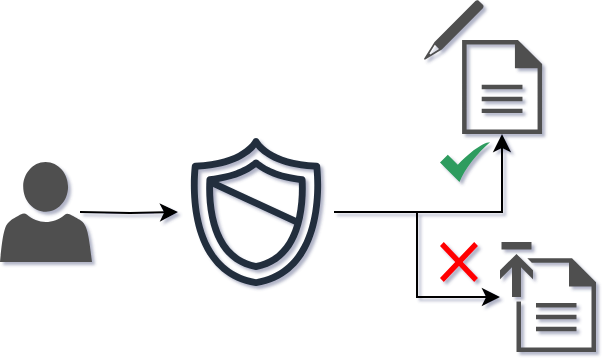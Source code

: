 <mxfile version="24.4.13" type="github">
  <diagram name="Page-1" id="icNIoHToMT_jVfy2pEq0">
    <mxGraphModel dx="624" dy="851" grid="1" gridSize="10" guides="1" tooltips="1" connect="1" arrows="1" fold="1" page="1" pageScale="1" pageWidth="850" pageHeight="1100" background="none" math="0" shadow="1">
      <root>
        <mxCell id="0" />
        <mxCell id="1" parent="0" />
        <mxCell id="zpUPX1-AgP3qRpEjRh1N-46" style="edgeStyle=orthogonalEdgeStyle;rounded=0;orthogonalLoop=1;jettySize=auto;html=1;textShadow=1;" parent="1" target="zpUPX1-AgP3qRpEjRh1N-38" edge="1">
          <mxGeometry relative="1" as="geometry">
            <mxPoint x="330" y="1335" as="sourcePoint" />
          </mxGeometry>
        </mxCell>
        <mxCell id="zpUPX1-AgP3qRpEjRh1N-41" style="edgeStyle=orthogonalEdgeStyle;rounded=0;orthogonalLoop=1;jettySize=auto;html=1;textShadow=1;" parent="1" source="zpUPX1-AgP3qRpEjRh1N-38" target="rPApMJbNqW60VbOYo9He-13" edge="1">
          <mxGeometry relative="1" as="geometry">
            <mxPoint x="501.3" y="1377" as="targetPoint" />
          </mxGeometry>
        </mxCell>
        <mxCell id="zpUPX1-AgP3qRpEjRh1N-42" style="edgeStyle=orthogonalEdgeStyle;rounded=0;orthogonalLoop=1;jettySize=auto;html=1;textShadow=1;" parent="1" source="zpUPX1-AgP3qRpEjRh1N-38" target="zpUPX1-AgP3qRpEjRh1N-39" edge="1">
          <mxGeometry relative="1" as="geometry" />
        </mxCell>
        <mxCell id="zpUPX1-AgP3qRpEjRh1N-38" value="" style="sketch=0;outlineConnect=0;fontColor=#232F3E;gradientColor=none;fillColor=#232F3D;strokeColor=none;dashed=0;verticalLabelPosition=bottom;verticalAlign=top;align=center;html=1;fontSize=12;fontStyle=0;aspect=fixed;pointerEvents=1;shape=mxgraph.aws4.shield2;textShadow=1;" parent="1" vertex="1">
          <mxGeometry x="379" y="1296" width="78" height="78" as="geometry" />
        </mxCell>
        <mxCell id="zpUPX1-AgP3qRpEjRh1N-39" value="" style="sketch=0;pointerEvents=1;shadow=0;dashed=0;html=1;strokeColor=none;fillColor=#505050;labelPosition=center;verticalLabelPosition=bottom;verticalAlign=top;outlineConnect=0;align=center;shape=mxgraph.office.concepts.document;textShadow=1;" parent="1" vertex="1">
          <mxGeometry x="521.05" y="1249" width="40" height="47" as="geometry" />
        </mxCell>
        <mxCell id="zpUPX1-AgP3qRpEjRh1N-44" value="" style="sketch=0;html=1;aspect=fixed;strokeColor=none;shadow=0;align=center;fillColor=#2D9C5E;verticalAlign=top;labelPosition=center;verticalLabelPosition=bottom;shape=mxgraph.gcp2.check;textShadow=1;" parent="1" vertex="1">
          <mxGeometry x="510" y="1300" width="25" height="20" as="geometry" />
        </mxCell>
        <mxCell id="zpUPX1-AgP3qRpEjRh1N-45" value="" style="shape=mxgraph.mockup.markup.redX;fillColor=#ff0000;html=1;shadow=0;whiteSpace=wrap;strokeColor=none;textShadow=1;" parent="1" vertex="1">
          <mxGeometry x="510" y="1350" width="19" height="20" as="geometry" />
        </mxCell>
        <mxCell id="zpUPX1-AgP3qRpEjRh1N-47" value="" style="sketch=0;pointerEvents=1;shadow=0;dashed=0;html=1;strokeColor=none;fillColor=#505050;labelPosition=center;verticalLabelPosition=bottom;verticalAlign=top;outlineConnect=0;align=center;shape=mxgraph.office.concepts.writing_pencil;textShadow=1;" parent="1" vertex="1">
          <mxGeometry x="501.92" y="1229" width="30" height="30" as="geometry" />
        </mxCell>
        <mxCell id="rPApMJbNqW60VbOYo9He-7" value="" style="sketch=0;pointerEvents=1;shadow=0;dashed=0;html=1;strokeColor=none;fillColor=#505050;labelPosition=center;verticalLabelPosition=bottom;verticalAlign=top;outlineConnect=0;align=center;shape=mxgraph.office.users.user;textShadow=1;" parent="1" vertex="1">
          <mxGeometry x="290" y="1310" width="46" height="50" as="geometry" />
        </mxCell>
        <mxCell id="rPApMJbNqW60VbOYo9He-13" value="" style="sketch=0;pointerEvents=1;shadow=0;dashed=0;html=1;strokeColor=none;fillColor=#505050;labelPosition=center;verticalLabelPosition=bottom;verticalAlign=top;outlineConnect=0;align=center;shape=mxgraph.office.concepts.upload;textShadow=1;" parent="1" vertex="1">
          <mxGeometry x="540" y="1350" width="48" height="55" as="geometry" />
        </mxCell>
      </root>
    </mxGraphModel>
  </diagram>
</mxfile>
